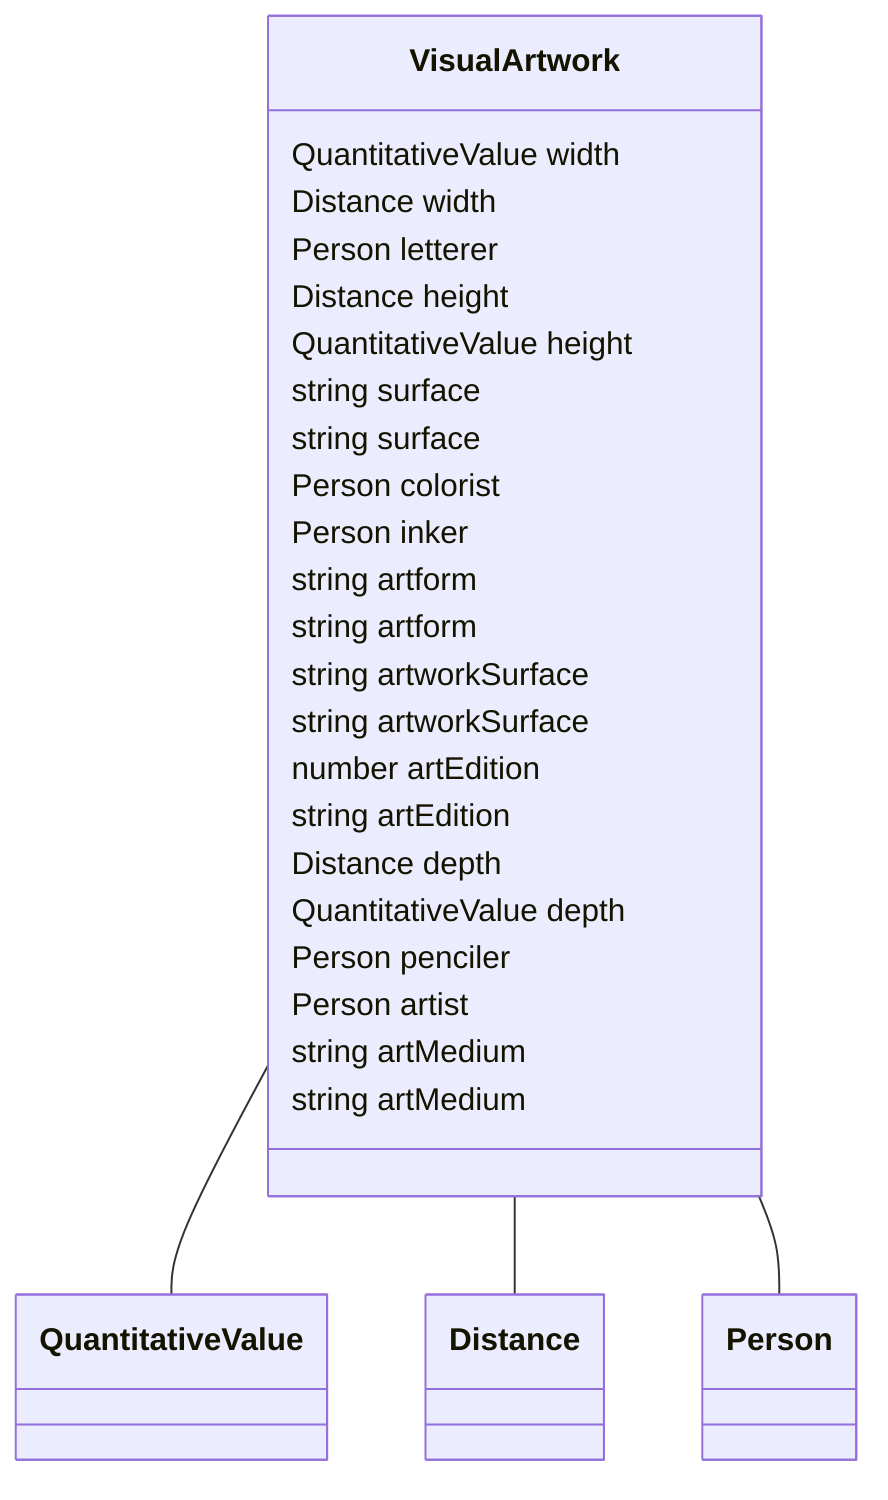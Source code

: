 classDiagram
  VisualArtwork -- QuantitativeValue
  VisualArtwork -- Distance
  VisualArtwork -- Person


class VisualArtwork {

  QuantitativeValue width
  Distance width
  Person letterer
  Distance height
  QuantitativeValue height
  string surface
  string surface
  Person colorist
  Person inker
  string artform
  string artform
  string artworkSurface
  string artworkSurface
  number artEdition
  string artEdition
  Distance depth
  QuantitativeValue depth
  Person penciler
  Person artist
  string artMedium
  string artMedium

 }